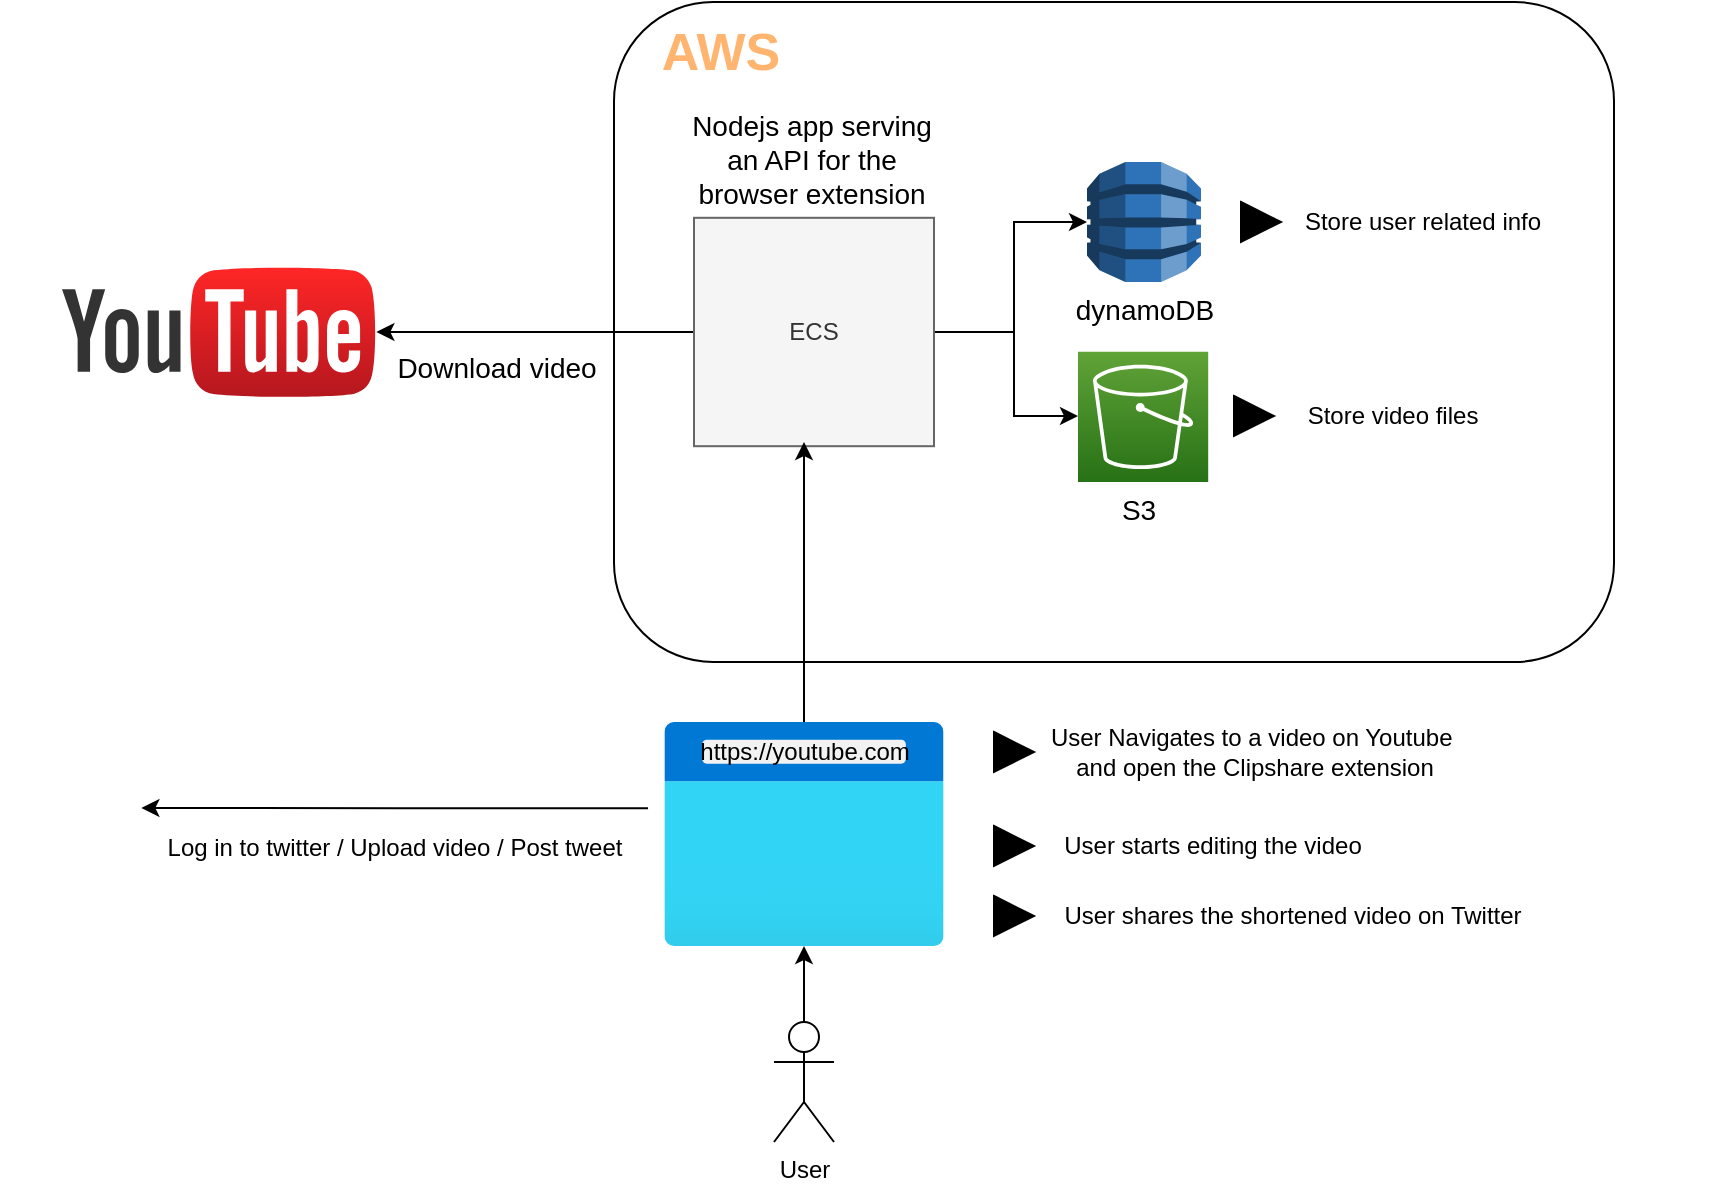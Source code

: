 <mxfile version="20.5.1" type="device"><diagram id="9ZpSUeM_Lu1iZHGFtt44" name="Page-1"><mxGraphModel dx="1896" dy="2036" grid="1" gridSize="10" guides="1" tooltips="1" connect="1" arrows="1" fold="1" page="1" pageScale="1" pageWidth="850" pageHeight="1100" math="0" shadow="0"><root><mxCell id="0"/><mxCell id="1" parent="0"/><mxCell id="a9V8VEzS1aTzH1hbXWxa-3" style="edgeStyle=orthogonalEdgeStyle;rounded=0;orthogonalLoop=1;jettySize=auto;html=1;" edge="1" parent="1" source="a9V8VEzS1aTzH1hbXWxa-1" target="a9V8VEzS1aTzH1hbXWxa-11"><mxGeometry relative="1" as="geometry"><mxPoint x="396.2" y="344" as="targetPoint"/></mxGeometry></mxCell><mxCell id="a9V8VEzS1aTzH1hbXWxa-1" value="User" style="shape=umlActor;verticalLabelPosition=bottom;verticalAlign=top;html=1;outlineConnect=0;" vertex="1" parent="1"><mxGeometry x="490" y="460" width="30" height="60" as="geometry"/></mxCell><mxCell id="a9V8VEzS1aTzH1hbXWxa-5" style="edgeStyle=orthogonalEdgeStyle;rounded=0;orthogonalLoop=1;jettySize=auto;html=1;entryX=1;entryY=0.5;entryDx=0;entryDy=0;exitX=-0.057;exitY=0.385;exitDx=0;exitDy=0;exitPerimeter=0;" edge="1" parent="1" source="a9V8VEzS1aTzH1hbXWxa-11" target="a9V8VEzS1aTzH1hbXWxa-4"><mxGeometry relative="1" as="geometry"><mxPoint x="367" y="322" as="sourcePoint"/></mxGeometry></mxCell><mxCell id="a9V8VEzS1aTzH1hbXWxa-4" value="" style="shape=image;html=1;verticalAlign=top;verticalLabelPosition=bottom;labelBackgroundColor=#ffffff;imageAspect=0;aspect=fixed;image=https://cdn2.iconfinder.com/data/icons/social-media-2285/512/1_Twitter3_colored_svg-128.png" vertex="1" parent="1"><mxGeometry x="103.7" y="318" width="70" height="70" as="geometry"/></mxCell><mxCell id="a9V8VEzS1aTzH1hbXWxa-6" value="" style="rounded=1;whiteSpace=wrap;html=1;" vertex="1" parent="1"><mxGeometry x="410" y="-50" width="500" height="330" as="geometry"/></mxCell><mxCell id="a9V8VEzS1aTzH1hbXWxa-7" value="&lt;b&gt;&lt;font style=&quot;font-size: 26px;&quot; color=&quot;#ffb570&quot;&gt;AWS&lt;/font&gt;&lt;/b&gt;" style="text;html=1;align=center;verticalAlign=middle;resizable=0;points=[];autosize=1;strokeColor=none;fillColor=none;" vertex="1" parent="1"><mxGeometry x="423" y="-45" width="80" height="40" as="geometry"/></mxCell><mxCell id="a9V8VEzS1aTzH1hbXWxa-34" style="edgeStyle=orthogonalEdgeStyle;rounded=0;orthogonalLoop=1;jettySize=auto;html=1;entryX=0;entryY=0.5;entryDx=0;entryDy=0;entryPerimeter=0;fontSize=14;fontColor=#000000;" edge="1" parent="1" source="a9V8VEzS1aTzH1hbXWxa-8" target="a9V8VEzS1aTzH1hbXWxa-10"><mxGeometry relative="1" as="geometry"><Array as="points"><mxPoint x="610" y="115"/><mxPoint x="610" y="60"/></Array></mxGeometry></mxCell><mxCell id="a9V8VEzS1aTzH1hbXWxa-35" style="edgeStyle=orthogonalEdgeStyle;rounded=0;orthogonalLoop=1;jettySize=auto;html=1;fontSize=14;fontColor=#000000;" edge="1" parent="1" source="a9V8VEzS1aTzH1hbXWxa-8" target="a9V8VEzS1aTzH1hbXWxa-9"><mxGeometry relative="1" as="geometry"><Array as="points"><mxPoint x="610" y="115"/><mxPoint x="610" y="157"/></Array></mxGeometry></mxCell><mxCell id="a9V8VEzS1aTzH1hbXWxa-36" style="edgeStyle=orthogonalEdgeStyle;rounded=0;orthogonalLoop=1;jettySize=auto;html=1;fontSize=14;fontColor=#000000;" edge="1" parent="1" source="a9V8VEzS1aTzH1hbXWxa-8" target="a9V8VEzS1aTzH1hbXWxa-18"><mxGeometry relative="1" as="geometry"/></mxCell><mxCell id="a9V8VEzS1aTzH1hbXWxa-8" value="ECS" style="rounded=0;whiteSpace=wrap;html=1;fillColor=#f5f5f5;fontColor=#333333;strokeColor=#666666;" vertex="1" parent="1"><mxGeometry x="450" y="57.9" width="120" height="114.2" as="geometry"/></mxCell><mxCell id="a9V8VEzS1aTzH1hbXWxa-39" style="edgeStyle=orthogonalEdgeStyle;rounded=0;orthogonalLoop=1;jettySize=auto;html=1;fontSize=14;fontColor=#000000;" edge="1" parent="1" source="a9V8VEzS1aTzH1hbXWxa-11"><mxGeometry relative="1" as="geometry"><mxPoint x="505" y="170" as="targetPoint"/></mxGeometry></mxCell><mxCell id="a9V8VEzS1aTzH1hbXWxa-11" value="" style="aspect=fixed;html=1;points=[];align=center;image;fontSize=12;image=img/lib/azure2/general/Browser.svg;" vertex="1" parent="1"><mxGeometry x="435" y="310" width="140" height="112" as="geometry"/></mxCell><mxCell id="a9V8VEzS1aTzH1hbXWxa-14" value="Log in to twitter / Upload video / Post tweet" style="text;html=1;align=center;verticalAlign=middle;resizable=0;points=[];autosize=1;strokeColor=none;fillColor=none;" vertex="1" parent="1"><mxGeometry x="175" y="358" width="250" height="30" as="geometry"/></mxCell><mxCell id="a9V8VEzS1aTzH1hbXWxa-18" value="" style="dashed=0;outlineConnect=0;html=1;align=center;labelPosition=center;verticalLabelPosition=bottom;verticalAlign=top;shape=mxgraph.weblogos.youtube;fillColor=#FF2626;gradientColor=#B5171F" vertex="1" parent="1"><mxGeometry x="134" y="82.1" width="157.2" height="65.8" as="geometry"/></mxCell><mxCell id="a9V8VEzS1aTzH1hbXWxa-33" value="" style="group" vertex="1" connectable="0" parent="1"><mxGeometry x="630" y="30" width="338.5" height="190" as="geometry"/></mxCell><mxCell id="a9V8VEzS1aTzH1hbXWxa-9" value="" style="sketch=0;points=[[0,0,0],[0.25,0,0],[0.5,0,0],[0.75,0,0],[1,0,0],[0,1,0],[0.25,1,0],[0.5,1,0],[0.75,1,0],[1,1,0],[0,0.25,0],[0,0.5,0],[0,0.75,0],[1,0.25,0],[1,0.5,0],[1,0.75,0]];outlineConnect=0;fontColor=#232F3E;gradientColor=#60A337;gradientDirection=north;fillColor=#277116;strokeColor=#ffffff;dashed=0;verticalLabelPosition=bottom;verticalAlign=top;align=center;html=1;fontSize=12;fontStyle=0;aspect=fixed;shape=mxgraph.aws4.resourceIcon;resIcon=mxgraph.aws4.s3;" vertex="1" parent="a9V8VEzS1aTzH1hbXWxa-33"><mxGeometry x="12" y="94.9" width="65.1" height="65.1" as="geometry"/></mxCell><mxCell id="a9V8VEzS1aTzH1hbXWxa-10" value="" style="outlineConnect=0;dashed=0;verticalLabelPosition=bottom;verticalAlign=top;align=center;html=1;shape=mxgraph.aws3.dynamo_db;fillColor=#2E73B8;gradientColor=none;" vertex="1" parent="a9V8VEzS1aTzH1hbXWxa-33"><mxGeometry x="16.5" width="57" height="60" as="geometry"/></mxCell><mxCell id="a9V8VEzS1aTzH1hbXWxa-23" value="&lt;font style=&quot;font-size: 14px;&quot; color=&quot;#000000&quot;&gt;dynamoDB&lt;/font&gt;" style="text;html=1;align=center;verticalAlign=middle;resizable=0;points=[];autosize=1;strokeColor=none;fillColor=none;fontSize=26;fontColor=#FFB570;" vertex="1" parent="a9V8VEzS1aTzH1hbXWxa-33"><mxGeometry y="50" width="90" height="40" as="geometry"/></mxCell><mxCell id="a9V8VEzS1aTzH1hbXWxa-24" value="&lt;font style=&quot;font-size: 14px;&quot; color=&quot;#000000&quot;&gt;S3&lt;/font&gt;" style="text;html=1;align=center;verticalAlign=middle;resizable=0;points=[];autosize=1;strokeColor=none;fillColor=none;fontSize=26;fontColor=#FFB570;" vertex="1" parent="a9V8VEzS1aTzH1hbXWxa-33"><mxGeometry x="22.2" y="150" width="40" height="40" as="geometry"/></mxCell><mxCell id="a9V8VEzS1aTzH1hbXWxa-26" value="" style="group" vertex="1" connectable="0" parent="a9V8VEzS1aTzH1hbXWxa-33"><mxGeometry x="93.5" y="10" width="245" height="40" as="geometry"/></mxCell><mxCell id="a9V8VEzS1aTzH1hbXWxa-27" value="" style="triangle;whiteSpace=wrap;html=1;fillColor=#000000;" vertex="1" parent="a9V8VEzS1aTzH1hbXWxa-26"><mxGeometry y="10" width="20" height="20" as="geometry"/></mxCell><mxCell id="a9V8VEzS1aTzH1hbXWxa-28" value="Store user related info" style="text;html=1;align=center;verticalAlign=middle;resizable=0;points=[];autosize=1;strokeColor=none;fillColor=none;" vertex="1" parent="a9V8VEzS1aTzH1hbXWxa-26"><mxGeometry x="20" y="5" width="140" height="30" as="geometry"/></mxCell><mxCell id="a9V8VEzS1aTzH1hbXWxa-30" value="" style="group" vertex="1" connectable="0" parent="a9V8VEzS1aTzH1hbXWxa-33"><mxGeometry x="90" y="107" width="245" height="40" as="geometry"/></mxCell><mxCell id="a9V8VEzS1aTzH1hbXWxa-31" value="" style="triangle;whiteSpace=wrap;html=1;fillColor=#000000;" vertex="1" parent="a9V8VEzS1aTzH1hbXWxa-30"><mxGeometry y="10" width="20" height="20" as="geometry"/></mxCell><mxCell id="a9V8VEzS1aTzH1hbXWxa-32" value="Store video files" style="text;html=1;align=center;verticalAlign=middle;resizable=0;points=[];autosize=1;strokeColor=none;fillColor=none;" vertex="1" parent="a9V8VEzS1aTzH1hbXWxa-30"><mxGeometry x="24" y="5" width="110" height="30" as="geometry"/></mxCell><mxCell id="a9V8VEzS1aTzH1hbXWxa-37" value="Download video" style="text;html=1;align=center;verticalAlign=middle;resizable=0;points=[];autosize=1;strokeColor=none;fillColor=none;fontSize=14;fontColor=#000000;" vertex="1" parent="1"><mxGeometry x="291.2" y="117.9" width="120" height="30" as="geometry"/></mxCell><mxCell id="a9V8VEzS1aTzH1hbXWxa-38" value="Nodejs app serving an API for the browser extension" style="text;html=1;strokeColor=none;fillColor=none;align=center;verticalAlign=middle;whiteSpace=wrap;rounded=0;fontSize=14;fontColor=#000000;" vertex="1" parent="1"><mxGeometry x="444" y="-5" width="130" height="67.9" as="geometry"/></mxCell><mxCell id="a9V8VEzS1aTzH1hbXWxa-40" value="" style="group" vertex="1" connectable="0" parent="1"><mxGeometry x="600" y="305" width="274" height="117" as="geometry"/></mxCell><mxCell id="a9V8VEzS1aTzH1hbXWxa-17" value="" style="triangle;whiteSpace=wrap;html=1;fillColor=#000000;" vertex="1" parent="a9V8VEzS1aTzH1hbXWxa-40"><mxGeometry y="57" width="20" height="20" as="geometry"/></mxCell><mxCell id="a9V8VEzS1aTzH1hbXWxa-19" value="User starts editing the video" style="text;html=1;align=center;verticalAlign=middle;resizable=0;points=[];autosize=1;strokeColor=none;fillColor=none;" vertex="1" parent="a9V8VEzS1aTzH1hbXWxa-40"><mxGeometry x="24" y="52" width="170" height="30" as="geometry"/></mxCell><mxCell id="a9V8VEzS1aTzH1hbXWxa-21" value="" style="triangle;whiteSpace=wrap;html=1;fillColor=#000000;" vertex="1" parent="a9V8VEzS1aTzH1hbXWxa-40"><mxGeometry y="92" width="20" height="20" as="geometry"/></mxCell><mxCell id="a9V8VEzS1aTzH1hbXWxa-22" value="User shares the shortened video on Twitter" style="text;html=1;align=center;verticalAlign=middle;resizable=0;points=[];autosize=1;strokeColor=none;fillColor=none;" vertex="1" parent="a9V8VEzS1aTzH1hbXWxa-40"><mxGeometry x="24" y="87" width="250" height="30" as="geometry"/></mxCell><mxCell id="a9V8VEzS1aTzH1hbXWxa-25" value="" style="group" vertex="1" connectable="0" parent="a9V8VEzS1aTzH1hbXWxa-40"><mxGeometry width="245" height="40" as="geometry"/></mxCell><mxCell id="a9V8VEzS1aTzH1hbXWxa-15" value="" style="triangle;whiteSpace=wrap;html=1;fillColor=#000000;" vertex="1" parent="a9V8VEzS1aTzH1hbXWxa-25"><mxGeometry y="10" width="20" height="20" as="geometry"/></mxCell><mxCell id="a9V8VEzS1aTzH1hbXWxa-16" value="User Navigates to a video on Youtube&amp;nbsp;&lt;br&gt;and open the Clipshare extension" style="text;html=1;align=center;verticalAlign=middle;resizable=0;points=[];autosize=1;strokeColor=none;fillColor=none;" vertex="1" parent="a9V8VEzS1aTzH1hbXWxa-25"><mxGeometry x="15" width="230" height="40" as="geometry"/></mxCell><mxCell id="a9V8VEzS1aTzH1hbXWxa-43" value="&lt;font style=&quot;font-size: 12px;&quot;&gt;https://youtube.com&lt;/font&gt;" style="text;html=1;align=center;verticalAlign=middle;resizable=0;points=[];autosize=1;strokeColor=none;fillColor=none;fontSize=14;fontColor=#000000;" vertex="1" parent="1"><mxGeometry x="440" y="309" width="130" height="30" as="geometry"/></mxCell></root></mxGraphModel></diagram></mxfile>